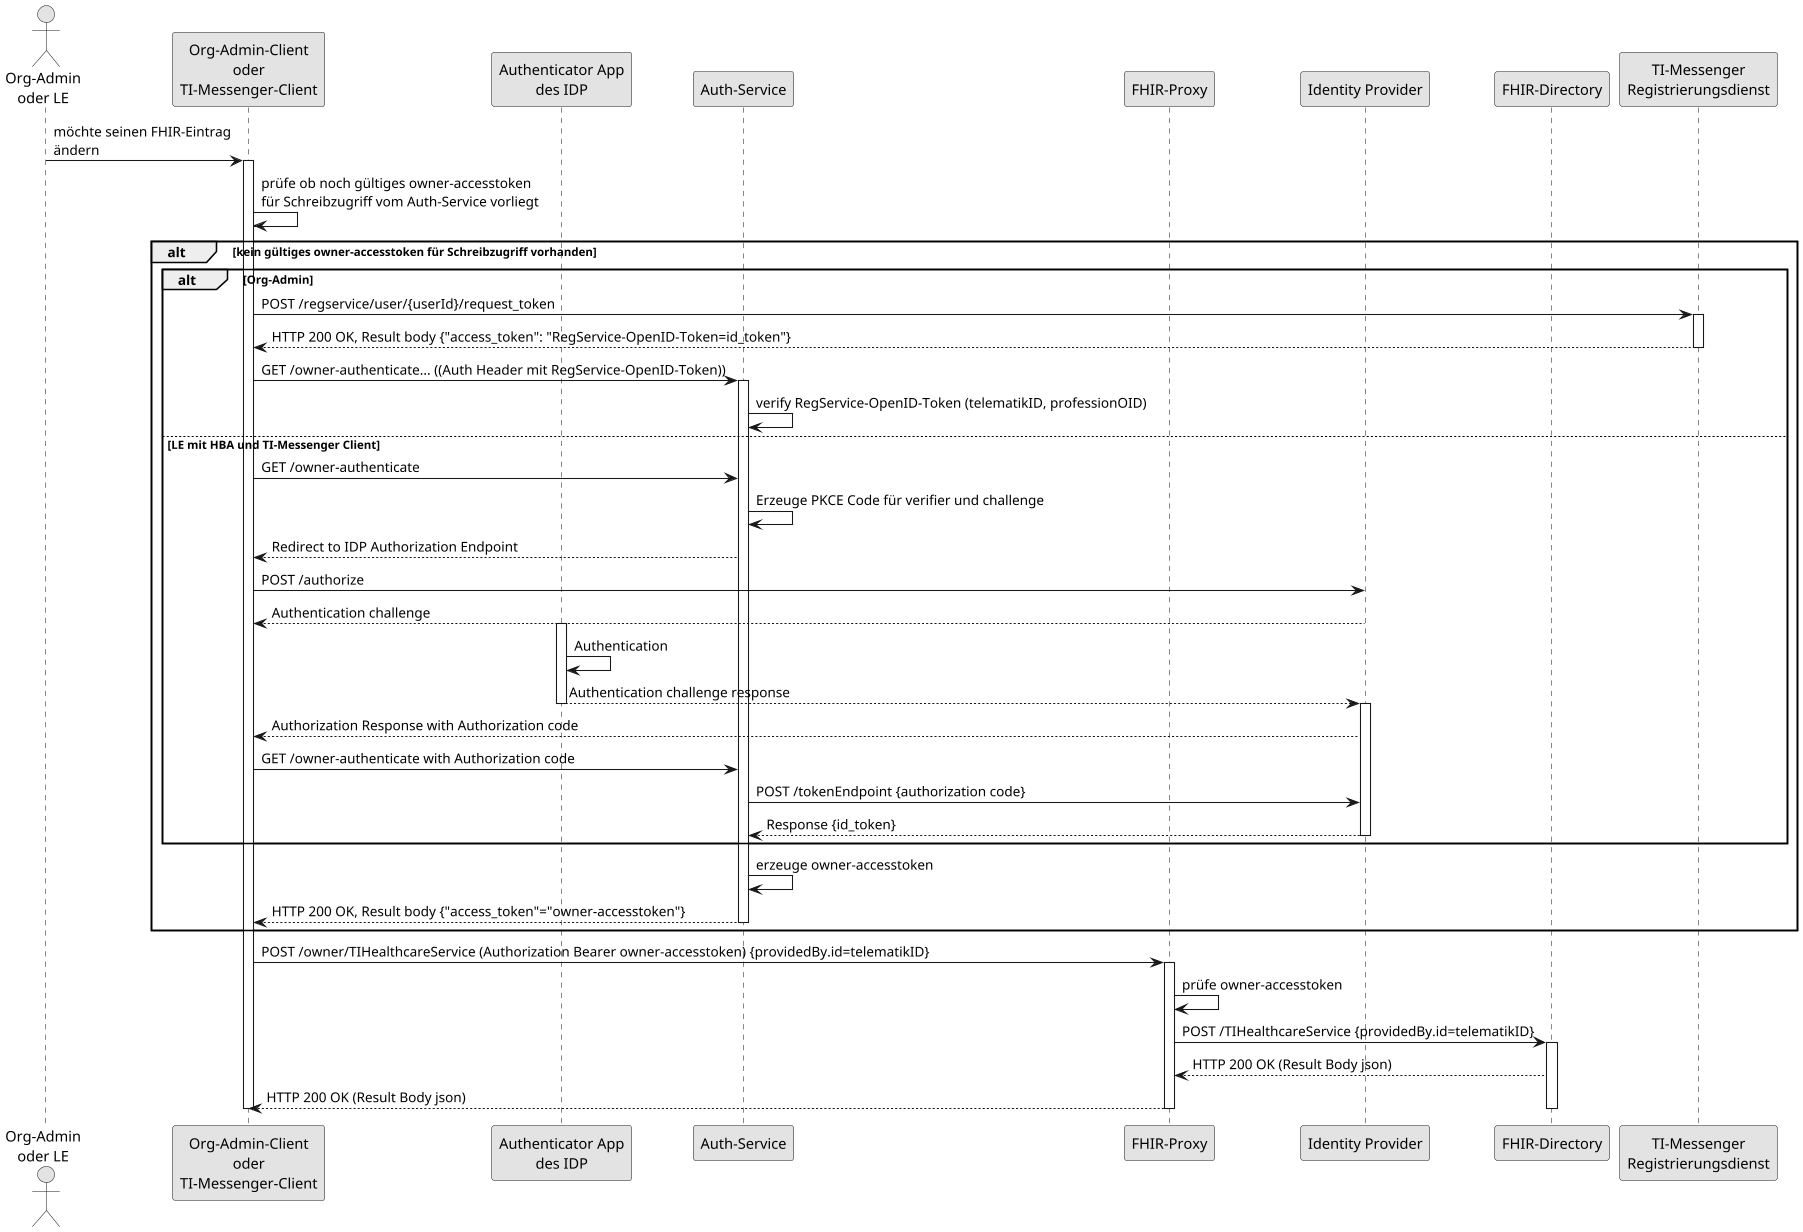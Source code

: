 @startuml FHIR-Directory, Sequenzdiagram Änderung von eigenen -Einträgen
skinparam dpi 100
skinparam WrapWidth 200
skinparam monochrome true

'title "FHIR-Directory, Sequenzdiagram Änderung von eigenen Einträgen'
actor o as "Org-Admin\noder LE"
participant cl as "Org-Admin-Client\noder\nTI-Messenger-Client"
participant aa as "Authenticator App\ndes IDP"
participant au as "Auth-Service"
participant fp as "FHIR-Proxy"
participant idp as "Identity Provider"
participant fd as "FHIR-Directory"
participant rd as "TI-Messenger\nRegistrierungsdienst"
o -> cl: möchte seinen FHIR-Eintrag\nändern
activate cl
cl -> cl: prüfe ob noch gültiges owner-accesstoken\nfür Schreibzugriff vom Auth-Service vorliegt
alt kein gültiges owner-accesstoken für Schreibzugriff vorhanden
alt Org-Admin
cl -> rd: POST /regservice/user/{userId}/request_token
activate rd
rd --> cl: HTTP 200 OK, Result body {"access_token": "RegService-OpenID-Token=id_token"}
deactivate rd
cl -> au: GET /owner-authenticate... ((Auth Header mit RegService-OpenID-Token))
activate au
au -> au: verify RegService-OpenID-Token (telematikID, professionOID)
else LE mit HBA und TI-Messenger Client
cl -> au: GET /owner-authenticate
au -> au: Erzeuge PKCE Code für verifier und challenge
au --> cl: Redirect to IDP Authorization Endpoint
cl -> idp: POST /authorize
idp --> cl: Authentication challenge
activate aa
aa -> aa: Authentication
aa --> idp: Authentication challenge response
deactivate aa
activate idp
idp --> cl: Authorization Response with Authorization code
cl -> au: GET /owner-authenticate with Authorization code
au -> idp: POST /tokenEndpoint {authorization code}
idp --> au: Response {id_token}

deactivate idp
end
au -> au: erzeuge owner-accesstoken
au --> cl: HTTP 200 OK, Result body {"access_token"="owner-accesstoken"}
deactivate au
end
cl -> fp: POST /owner/TIHealthcareService (Authorization Bearer owner-accesstoken) {providedBy.id=telematikID}
activate fp
fp -> fp: prüfe owner-accesstoken
fp -> fd: POST /TIHealthcareService {providedBy.id=telematikID}
activate fd
fd --> fp: HTTP 200 OK (Result Body json)
fp --> cl: HTTP 200 OK (Result Body json)
deactivate fd
deactivate fp
deactivate cl
@enduml